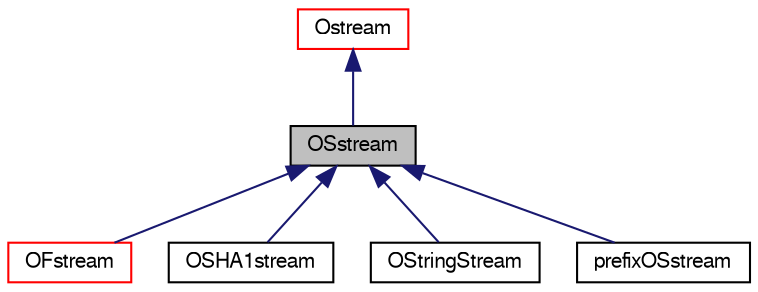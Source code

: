 digraph "OSstream"
{
  bgcolor="transparent";
  edge [fontname="FreeSans",fontsize="10",labelfontname="FreeSans",labelfontsize="10"];
  node [fontname="FreeSans",fontsize="10",shape=record];
  Node0 [label="OSstream",height=0.2,width=0.4,color="black", fillcolor="grey75", style="filled", fontcolor="black"];
  Node1 -> Node0 [dir="back",color="midnightblue",fontsize="10",style="solid",fontname="FreeSans"];
  Node1 [label="Ostream",height=0.2,width=0.4,color="red",URL="$a26238.html",tooltip="An Ostream is an abstract base class for all output systems (streams, files, token lists..."];
  Node0 -> Node3 [dir="back",color="midnightblue",fontsize="10",style="solid",fontname="FreeSans"];
  Node3 [label="OFstream",height=0.2,width=0.4,color="red",URL="$a26190.html",tooltip="Output to file stream. "];
  Node0 -> Node7 [dir="back",color="midnightblue",fontsize="10",style="solid",fontname="FreeSans"];
  Node7 [label="OSHA1stream",height=0.2,width=0.4,color="black",URL="$a26202.html",tooltip="The output stream for calculating SHA1 digests. "];
  Node0 -> Node8 [dir="back",color="midnightblue",fontsize="10",style="solid",fontname="FreeSans"];
  Node8 [label="OStringStream",height=0.2,width=0.4,color="black",URL="$a26302.html",tooltip="Output to memory buffer stream. "];
  Node0 -> Node9 [dir="back",color="midnightblue",fontsize="10",style="solid",fontname="FreeSans"];
  Node9 [label="prefixOSstream",height=0.2,width=0.4,color="black",URL="$a26294.html",tooltip="Version of OSstream which prints a prefix on each line. "];
}
